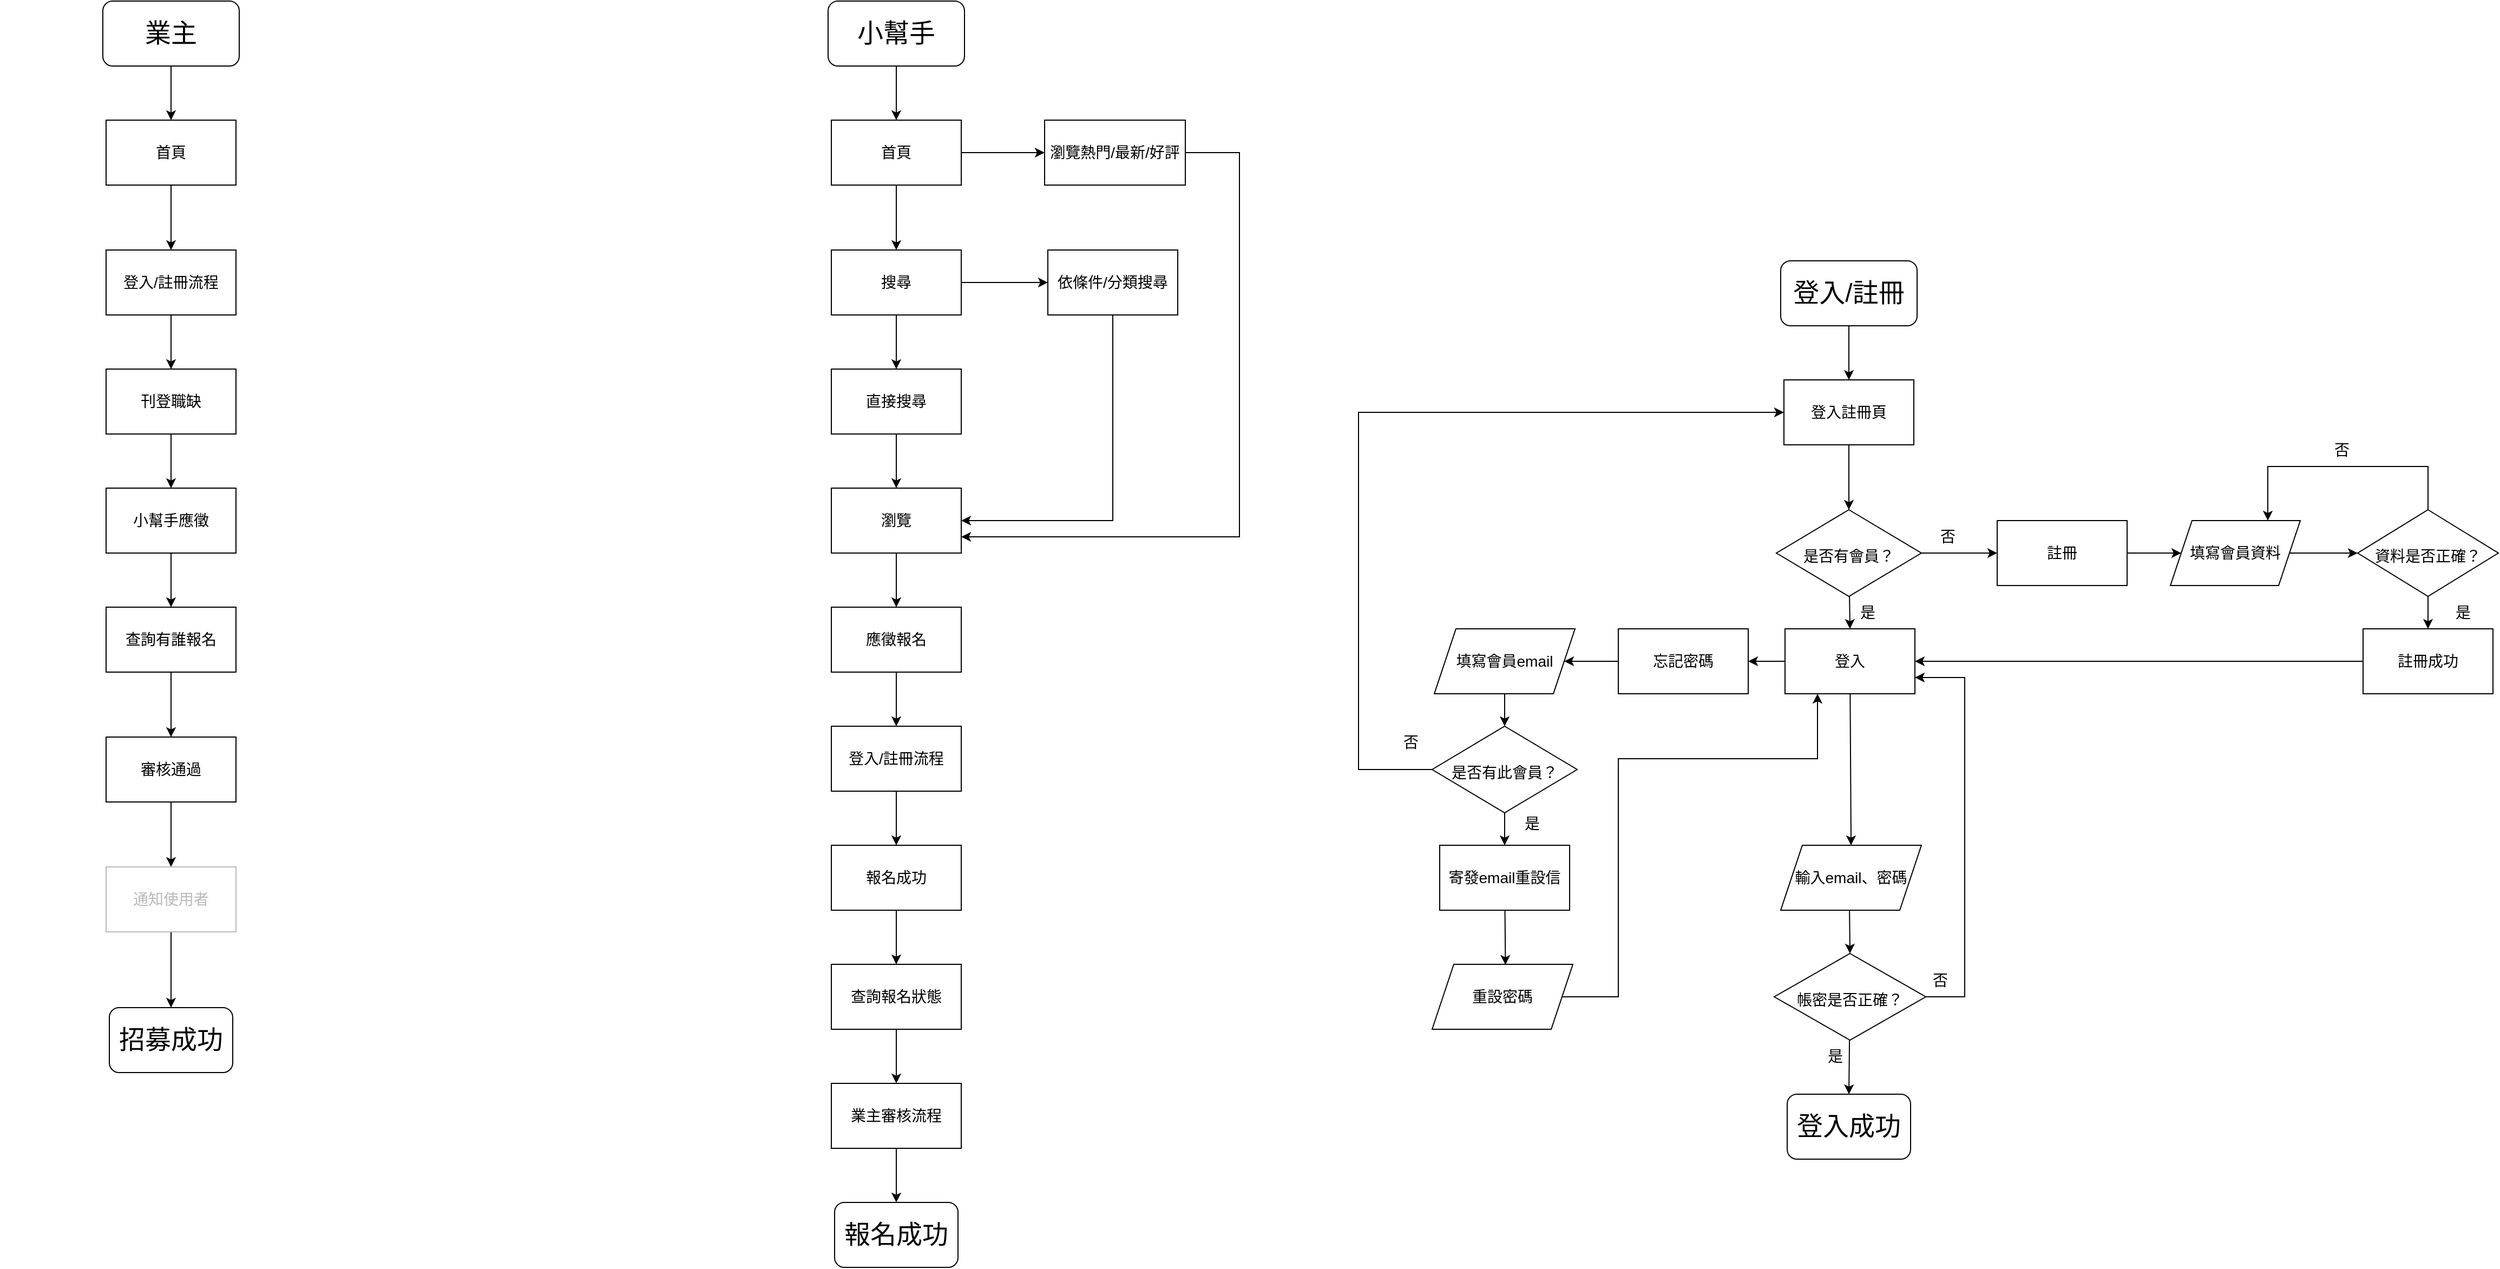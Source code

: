 <mxfile version="20.1.1" type="github">
  <diagram id="VXJa3HSxTeP06-adV4TN" name="Page-1">
    <mxGraphModel dx="3794" dy="2078" grid="1" gridSize="10" guides="1" tooltips="1" connect="1" arrows="1" fold="1" page="1" pageScale="1" pageWidth="1600" pageHeight="900" math="0" shadow="0">
      <root>
        <mxCell id="0" />
        <mxCell id="1" parent="0" />
        <mxCell id="glmr9BxrNnxyivZ2eAfm-76" style="edgeStyle=none;rounded=0;orthogonalLoop=1;jettySize=auto;html=1;entryX=0.5;entryY=0;entryDx=0;entryDy=0;fontSize=14;" parent="1" source="PhBX2D7lwxs2gd5kTWM1-1" target="glmr9BxrNnxyivZ2eAfm-75" edge="1">
          <mxGeometry relative="1" as="geometry" />
        </mxCell>
        <mxCell id="PhBX2D7lwxs2gd5kTWM1-1" value="&lt;font style=&quot;font-size: 24px;&quot;&gt;登入/註冊&lt;/font&gt;" style="rounded=1;whiteSpace=wrap;html=1;" parent="1" vertex="1">
          <mxGeometry x="350" y="-70" width="126" height="60" as="geometry" />
        </mxCell>
        <mxCell id="glmr9BxrNnxyivZ2eAfm-1" value="&lt;font style=&quot;font-size: 24px;&quot;&gt;登入成功&lt;/font&gt;" style="rounded=1;whiteSpace=wrap;html=1;" parent="1" vertex="1">
          <mxGeometry x="356" y="700" width="114" height="60" as="geometry" />
        </mxCell>
        <mxCell id="glmr9BxrNnxyivZ2eAfm-7" style="edgeStyle=none;rounded=0;orthogonalLoop=1;jettySize=auto;html=1;exitX=1;exitY=0.5;exitDx=0;exitDy=0;entryX=0;entryY=0.5;entryDx=0;entryDy=0;fontSize=14;" parent="1" source="glmr9BxrNnxyivZ2eAfm-2" target="glmr9BxrNnxyivZ2eAfm-5" edge="1">
          <mxGeometry relative="1" as="geometry" />
        </mxCell>
        <mxCell id="glmr9BxrNnxyivZ2eAfm-16" style="edgeStyle=none;rounded=0;orthogonalLoop=1;jettySize=auto;html=1;entryX=0.5;entryY=0;entryDx=0;entryDy=0;fontSize=14;" parent="1" source="glmr9BxrNnxyivZ2eAfm-2" target="glmr9BxrNnxyivZ2eAfm-4" edge="1">
          <mxGeometry relative="1" as="geometry" />
        </mxCell>
        <mxCell id="glmr9BxrNnxyivZ2eAfm-2" value="&lt;font style=&quot;font-size: 14px;&quot;&gt;是否有會員？&lt;/font&gt;" style="rhombus;whiteSpace=wrap;html=1;fontSize=24;" parent="1" vertex="1">
          <mxGeometry x="346" y="160" width="134" height="80" as="geometry" />
        </mxCell>
        <mxCell id="glmr9BxrNnxyivZ2eAfm-46" style="edgeStyle=none;rounded=0;orthogonalLoop=1;jettySize=auto;html=1;entryX=0.5;entryY=0;entryDx=0;entryDy=0;fontSize=14;" parent="1" source="glmr9BxrNnxyivZ2eAfm-4" target="glmr9BxrNnxyivZ2eAfm-17" edge="1">
          <mxGeometry relative="1" as="geometry" />
        </mxCell>
        <mxCell id="glmr9BxrNnxyivZ2eAfm-70" style="edgeStyle=none;rounded=0;orthogonalLoop=1;jettySize=auto;html=1;entryX=1;entryY=0.5;entryDx=0;entryDy=0;fontSize=14;" parent="1" source="glmr9BxrNnxyivZ2eAfm-4" target="glmr9BxrNnxyivZ2eAfm-8" edge="1">
          <mxGeometry relative="1" as="geometry" />
        </mxCell>
        <mxCell id="glmr9BxrNnxyivZ2eAfm-4" value="登入" style="rounded=0;whiteSpace=wrap;html=1;fontSize=14;" parent="1" vertex="1">
          <mxGeometry x="354" y="270" width="120" height="60" as="geometry" />
        </mxCell>
        <mxCell id="glmr9BxrNnxyivZ2eAfm-11" style="edgeStyle=none;rounded=0;orthogonalLoop=1;jettySize=auto;html=1;fontSize=14;" parent="1" source="glmr9BxrNnxyivZ2eAfm-5" target="glmr9BxrNnxyivZ2eAfm-9" edge="1">
          <mxGeometry relative="1" as="geometry" />
        </mxCell>
        <mxCell id="glmr9BxrNnxyivZ2eAfm-5" value="註冊" style="rounded=0;whiteSpace=wrap;html=1;fontSize=14;" parent="1" vertex="1">
          <mxGeometry x="550" y="170" width="120" height="60" as="geometry" />
        </mxCell>
        <mxCell id="glmr9BxrNnxyivZ2eAfm-72" style="edgeStyle=none;rounded=0;orthogonalLoop=1;jettySize=auto;html=1;entryX=1;entryY=0.5;entryDx=0;entryDy=0;fontSize=14;" parent="1" source="glmr9BxrNnxyivZ2eAfm-8" target="glmr9BxrNnxyivZ2eAfm-45" edge="1">
          <mxGeometry relative="1" as="geometry" />
        </mxCell>
        <mxCell id="glmr9BxrNnxyivZ2eAfm-8" value="忘記密碼" style="rounded=0;whiteSpace=wrap;html=1;fontSize=14;" parent="1" vertex="1">
          <mxGeometry x="200" y="270" width="120" height="60" as="geometry" />
        </mxCell>
        <mxCell id="glmr9BxrNnxyivZ2eAfm-30" style="edgeStyle=none;rounded=0;orthogonalLoop=1;jettySize=auto;html=1;fontSize=14;" parent="1" source="glmr9BxrNnxyivZ2eAfm-9" target="glmr9BxrNnxyivZ2eAfm-29" edge="1">
          <mxGeometry relative="1" as="geometry" />
        </mxCell>
        <mxCell id="glmr9BxrNnxyivZ2eAfm-9" value="填寫會員資料" style="shape=parallelogram;perimeter=parallelogramPerimeter;whiteSpace=wrap;html=1;fixedSize=1;fontSize=14;" parent="1" vertex="1">
          <mxGeometry x="710" y="170" width="120" height="60" as="geometry" />
        </mxCell>
        <mxCell id="glmr9BxrNnxyivZ2eAfm-12" value="是" style="text;html=1;resizable=0;autosize=1;align=center;verticalAlign=middle;points=[];fillColor=none;strokeColor=none;rounded=0;fontSize=14;" parent="1" vertex="1">
          <mxGeometry x="410" y="240" width="40" height="30" as="geometry" />
        </mxCell>
        <mxCell id="glmr9BxrNnxyivZ2eAfm-13" value="否" style="text;html=1;resizable=0;autosize=1;align=center;verticalAlign=middle;points=[];fillColor=none;strokeColor=none;rounded=0;fontSize=14;" parent="1" vertex="1">
          <mxGeometry x="484" y="170" width="40" height="30" as="geometry" />
        </mxCell>
        <mxCell id="glmr9BxrNnxyivZ2eAfm-23" style="edgeStyle=none;rounded=0;orthogonalLoop=1;jettySize=auto;html=1;entryX=0.5;entryY=0;entryDx=0;entryDy=0;fontSize=14;exitX=0.489;exitY=1.005;exitDx=0;exitDy=0;exitPerimeter=0;" parent="1" source="glmr9BxrNnxyivZ2eAfm-17" target="glmr9BxrNnxyivZ2eAfm-22" edge="1">
          <mxGeometry relative="1" as="geometry" />
        </mxCell>
        <mxCell id="glmr9BxrNnxyivZ2eAfm-17" value="輸入email、密碼" style="shape=parallelogram;perimeter=parallelogramPerimeter;whiteSpace=wrap;html=1;fixedSize=1;fontSize=14;" parent="1" vertex="1">
          <mxGeometry x="350" y="470" width="130" height="60" as="geometry" />
        </mxCell>
        <mxCell id="glmr9BxrNnxyivZ2eAfm-38" style="edgeStyle=none;rounded=0;orthogonalLoop=1;jettySize=auto;html=1;entryX=0.5;entryY=0;entryDx=0;entryDy=0;fontSize=14;" parent="1" source="glmr9BxrNnxyivZ2eAfm-22" target="glmr9BxrNnxyivZ2eAfm-1" edge="1">
          <mxGeometry relative="1" as="geometry" />
        </mxCell>
        <mxCell id="glmr9BxrNnxyivZ2eAfm-64" style="edgeStyle=none;rounded=0;orthogonalLoop=1;jettySize=auto;html=1;fontSize=14;entryX=1;entryY=0.75;entryDx=0;entryDy=0;" parent="1" source="glmr9BxrNnxyivZ2eAfm-22" target="glmr9BxrNnxyivZ2eAfm-4" edge="1">
          <mxGeometry relative="1" as="geometry">
            <mxPoint x="520" y="320" as="targetPoint" />
            <Array as="points">
              <mxPoint x="520" y="610" />
              <mxPoint x="520" y="315" />
            </Array>
          </mxGeometry>
        </mxCell>
        <mxCell id="glmr9BxrNnxyivZ2eAfm-22" value="&lt;font style=&quot;font-size: 14px;&quot;&gt;帳密是否正確？&lt;br&gt;&lt;/font&gt;" style="rhombus;whiteSpace=wrap;html=1;fontSize=24;" parent="1" vertex="1">
          <mxGeometry x="344" y="570" width="140" height="80" as="geometry" />
        </mxCell>
        <mxCell id="glmr9BxrNnxyivZ2eAfm-24" value="否" style="text;html=1;resizable=0;autosize=1;align=center;verticalAlign=middle;points=[];fillColor=none;strokeColor=none;rounded=0;fontSize=14;" parent="1" vertex="1">
          <mxGeometry x="477" y="580" width="40" height="30" as="geometry" />
        </mxCell>
        <mxCell id="glmr9BxrNnxyivZ2eAfm-25" value="是" style="text;html=1;resizable=0;autosize=1;align=center;verticalAlign=middle;points=[];fillColor=none;strokeColor=none;rounded=0;fontSize=14;" parent="1" vertex="1">
          <mxGeometry x="380" y="650" width="40" height="30" as="geometry" />
        </mxCell>
        <mxCell id="glmr9BxrNnxyivZ2eAfm-36" style="edgeStyle=none;rounded=0;orthogonalLoop=1;jettySize=auto;html=1;entryX=1;entryY=0.5;entryDx=0;entryDy=0;fontSize=14;" parent="1" source="glmr9BxrNnxyivZ2eAfm-26" target="glmr9BxrNnxyivZ2eAfm-4" edge="1">
          <mxGeometry relative="1" as="geometry" />
        </mxCell>
        <mxCell id="glmr9BxrNnxyivZ2eAfm-26" value="註冊成功" style="rounded=0;whiteSpace=wrap;html=1;fontSize=14;" parent="1" vertex="1">
          <mxGeometry x="888" y="270" width="120" height="60" as="geometry" />
        </mxCell>
        <mxCell id="glmr9BxrNnxyivZ2eAfm-31" style="edgeStyle=none;rounded=0;orthogonalLoop=1;jettySize=auto;html=1;entryX=0.5;entryY=0;entryDx=0;entryDy=0;fontSize=14;" parent="1" source="glmr9BxrNnxyivZ2eAfm-29" target="glmr9BxrNnxyivZ2eAfm-26" edge="1">
          <mxGeometry relative="1" as="geometry" />
        </mxCell>
        <mxCell id="glmr9BxrNnxyivZ2eAfm-35" style="edgeStyle=none;rounded=0;orthogonalLoop=1;jettySize=auto;html=1;fontSize=14;exitX=0.5;exitY=0;exitDx=0;exitDy=0;entryX=0.75;entryY=0;entryDx=0;entryDy=0;" parent="1" source="glmr9BxrNnxyivZ2eAfm-29" target="glmr9BxrNnxyivZ2eAfm-9" edge="1">
          <mxGeometry relative="1" as="geometry">
            <Array as="points">
              <mxPoint x="948" y="120" />
              <mxPoint x="800" y="120" />
            </Array>
          </mxGeometry>
        </mxCell>
        <mxCell id="glmr9BxrNnxyivZ2eAfm-29" value="&lt;font style=&quot;font-size: 14px;&quot;&gt;資料是否正確？&lt;br&gt;&lt;/font&gt;" style="rhombus;whiteSpace=wrap;html=1;fontSize=24;" parent="1" vertex="1">
          <mxGeometry x="883" y="160" width="130" height="80" as="geometry" />
        </mxCell>
        <mxCell id="glmr9BxrNnxyivZ2eAfm-32" value="是" style="text;html=1;resizable=0;autosize=1;align=center;verticalAlign=middle;points=[];fillColor=none;strokeColor=none;rounded=0;fontSize=14;" parent="1" vertex="1">
          <mxGeometry x="960" y="240" width="40" height="30" as="geometry" />
        </mxCell>
        <mxCell id="glmr9BxrNnxyivZ2eAfm-34" value="否" style="text;html=1;resizable=0;autosize=1;align=center;verticalAlign=middle;points=[];fillColor=none;strokeColor=none;rounded=0;fontSize=14;" parent="1" vertex="1">
          <mxGeometry x="848" y="90" width="40" height="30" as="geometry" />
        </mxCell>
        <mxCell id="glmr9BxrNnxyivZ2eAfm-73" style="edgeStyle=none;rounded=0;orthogonalLoop=1;jettySize=auto;html=1;entryX=0.5;entryY=0;entryDx=0;entryDy=0;fontSize=14;" parent="1" source="glmr9BxrNnxyivZ2eAfm-45" target="glmr9BxrNnxyivZ2eAfm-51" edge="1">
          <mxGeometry relative="1" as="geometry" />
        </mxCell>
        <mxCell id="glmr9BxrNnxyivZ2eAfm-45" value="填寫會員email" style="shape=parallelogram;perimeter=parallelogramPerimeter;whiteSpace=wrap;html=1;fixedSize=1;fontSize=14;" parent="1" vertex="1">
          <mxGeometry x="30" y="270" width="130" height="60" as="geometry" />
        </mxCell>
        <mxCell id="glmr9BxrNnxyivZ2eAfm-69" style="edgeStyle=none;rounded=0;orthogonalLoop=1;jettySize=auto;html=1;entryX=0.521;entryY=0.008;entryDx=0;entryDy=0;entryPerimeter=0;fontSize=14;" parent="1" source="glmr9BxrNnxyivZ2eAfm-47" target="glmr9BxrNnxyivZ2eAfm-50" edge="1">
          <mxGeometry relative="1" as="geometry" />
        </mxCell>
        <mxCell id="glmr9BxrNnxyivZ2eAfm-47" value="寄發email重設信" style="whiteSpace=wrap;html=1;fontSize=14;" parent="1" vertex="1">
          <mxGeometry x="35" y="470" width="120" height="60" as="geometry" />
        </mxCell>
        <mxCell id="glmr9BxrNnxyivZ2eAfm-67" style="edgeStyle=none;rounded=0;orthogonalLoop=1;jettySize=auto;html=1;fontSize=14;entryX=0.25;entryY=1;entryDx=0;entryDy=0;" parent="1" source="glmr9BxrNnxyivZ2eAfm-50" target="glmr9BxrNnxyivZ2eAfm-4" edge="1">
          <mxGeometry relative="1" as="geometry">
            <mxPoint x="250" y="610" as="targetPoint" />
            <Array as="points">
              <mxPoint x="200" y="610" />
              <mxPoint x="200" y="390" />
              <mxPoint x="384" y="390" />
            </Array>
          </mxGeometry>
        </mxCell>
        <mxCell id="glmr9BxrNnxyivZ2eAfm-50" value="重設密碼" style="shape=parallelogram;perimeter=parallelogramPerimeter;whiteSpace=wrap;html=1;fixedSize=1;fontSize=14;" parent="1" vertex="1">
          <mxGeometry x="28" y="580" width="130" height="60" as="geometry" />
        </mxCell>
        <mxCell id="glmr9BxrNnxyivZ2eAfm-66" style="edgeStyle=none;rounded=0;orthogonalLoop=1;jettySize=auto;html=1;exitX=0;exitY=0.5;exitDx=0;exitDy=0;fontSize=14;entryX=0;entryY=0.5;entryDx=0;entryDy=0;" parent="1" source="glmr9BxrNnxyivZ2eAfm-51" target="glmr9BxrNnxyivZ2eAfm-75" edge="1">
          <mxGeometry relative="1" as="geometry">
            <mxPoint x="340" y="200" as="targetPoint" />
            <Array as="points">
              <mxPoint x="-40" y="400" />
              <mxPoint x="-40" y="70" />
            </Array>
          </mxGeometry>
        </mxCell>
        <mxCell id="glmr9BxrNnxyivZ2eAfm-68" style="edgeStyle=none;rounded=0;orthogonalLoop=1;jettySize=auto;html=1;entryX=0.5;entryY=0;entryDx=0;entryDy=0;fontSize=14;" parent="1" source="glmr9BxrNnxyivZ2eAfm-51" target="glmr9BxrNnxyivZ2eAfm-47" edge="1">
          <mxGeometry relative="1" as="geometry" />
        </mxCell>
        <mxCell id="glmr9BxrNnxyivZ2eAfm-51" value="&lt;font style=&quot;font-size: 14px;&quot;&gt;是否有此會員？&lt;/font&gt;" style="rhombus;whiteSpace=wrap;html=1;fontSize=24;" parent="1" vertex="1">
          <mxGeometry x="28" y="360" width="134" height="80" as="geometry" />
        </mxCell>
        <mxCell id="glmr9BxrNnxyivZ2eAfm-53" value="是" style="text;html=1;resizable=0;autosize=1;align=center;verticalAlign=middle;points=[];fillColor=none;strokeColor=none;rounded=0;fontSize=14;" parent="1" vertex="1">
          <mxGeometry x="100" y="435" width="40" height="30" as="geometry" />
        </mxCell>
        <mxCell id="glmr9BxrNnxyivZ2eAfm-55" value="否" style="text;html=1;resizable=0;autosize=1;align=center;verticalAlign=middle;points=[];fillColor=none;strokeColor=none;rounded=0;fontSize=14;" parent="1" vertex="1">
          <mxGeometry x="-12" y="360" width="40" height="30" as="geometry" />
        </mxCell>
        <mxCell id="glmr9BxrNnxyivZ2eAfm-65" style="edgeStyle=none;rounded=0;orthogonalLoop=1;jettySize=auto;html=1;exitX=1;exitY=0;exitDx=0;exitDy=0;fontSize=14;" parent="1" edge="1">
          <mxGeometry relative="1" as="geometry">
            <mxPoint x="122.5" y="700" as="sourcePoint" />
            <mxPoint x="122.5" y="700" as="targetPoint" />
          </mxGeometry>
        </mxCell>
        <mxCell id="glmr9BxrNnxyivZ2eAfm-77" style="edgeStyle=none;rounded=0;orthogonalLoop=1;jettySize=auto;html=1;exitX=0.5;exitY=1;exitDx=0;exitDy=0;entryX=0.5;entryY=0;entryDx=0;entryDy=0;fontSize=14;" parent="1" source="glmr9BxrNnxyivZ2eAfm-75" target="glmr9BxrNnxyivZ2eAfm-2" edge="1">
          <mxGeometry relative="1" as="geometry" />
        </mxCell>
        <mxCell id="glmr9BxrNnxyivZ2eAfm-75" value="登入註冊頁" style="rounded=0;whiteSpace=wrap;html=1;fontSize=14;" parent="1" vertex="1">
          <mxGeometry x="353" y="40" width="120" height="60" as="geometry" />
        </mxCell>
        <mxCell id="u54B39evB33SZoz744Zc-1" style="edgeStyle=none;rounded=0;orthogonalLoop=1;jettySize=auto;html=1;entryX=0.5;entryY=0;entryDx=0;entryDy=0;fontSize=14;" edge="1" source="u54B39evB33SZoz744Zc-2" target="u54B39evB33SZoz744Zc-45" parent="1">
          <mxGeometry relative="1" as="geometry" />
        </mxCell>
        <mxCell id="u54B39evB33SZoz744Zc-2" value="&lt;span style=&quot;font-size: 24px;&quot;&gt;小幫手&lt;/span&gt;" style="rounded=1;whiteSpace=wrap;html=1;" vertex="1" parent="1">
          <mxGeometry x="-530" y="-310" width="126" height="60" as="geometry" />
        </mxCell>
        <mxCell id="u54B39evB33SZoz744Zc-3" value="&lt;font style=&quot;font-size: 24px;&quot;&gt;報名成功&lt;/font&gt;" style="rounded=1;whiteSpace=wrap;html=1;" vertex="1" parent="1">
          <mxGeometry x="-524" y="800" width="114" height="60" as="geometry" />
        </mxCell>
        <mxCell id="u54B39evB33SZoz744Zc-28" style="edgeStyle=none;rounded=0;orthogonalLoop=1;jettySize=auto;html=1;fontSize=14;exitX=0.5;exitY=0;exitDx=0;exitDy=0;entryX=0.75;entryY=0;entryDx=0;entryDy=0;" edge="1" source="u54B39evB33SZoz744Zc-29" parent="1">
          <mxGeometry relative="1" as="geometry">
            <Array as="points">
              <mxPoint x="-462" y="120" />
              <mxPoint x="-610" y="120" />
            </Array>
            <mxPoint x="-610" y="170" as="targetPoint" />
          </mxGeometry>
        </mxCell>
        <mxCell id="u54B39evB33SZoz744Zc-43" style="edgeStyle=none;rounded=0;orthogonalLoop=1;jettySize=auto;html=1;exitX=1;exitY=0;exitDx=0;exitDy=0;fontSize=14;" edge="1" parent="1">
          <mxGeometry relative="1" as="geometry">
            <mxPoint x="-1287.5" y="700" as="sourcePoint" />
            <mxPoint x="-1287.5" y="700" as="targetPoint" />
          </mxGeometry>
        </mxCell>
        <mxCell id="u54B39evB33SZoz744Zc-47" value="" style="edgeStyle=none;rounded=0;orthogonalLoop=1;jettySize=auto;html=1;fontSize=14;" edge="1" parent="1" source="u54B39evB33SZoz744Zc-45" target="u54B39evB33SZoz744Zc-46">
          <mxGeometry relative="1" as="geometry" />
        </mxCell>
        <mxCell id="u54B39evB33SZoz744Zc-50" style="edgeStyle=none;rounded=0;orthogonalLoop=1;jettySize=auto;html=1;entryX=0;entryY=0.5;entryDx=0;entryDy=0;fontSize=14;" edge="1" parent="1" source="u54B39evB33SZoz744Zc-45" target="u54B39evB33SZoz744Zc-49">
          <mxGeometry relative="1" as="geometry" />
        </mxCell>
        <mxCell id="u54B39evB33SZoz744Zc-45" value="首頁" style="rounded=0;whiteSpace=wrap;html=1;fontSize=14;" vertex="1" parent="1">
          <mxGeometry x="-527" y="-200" width="120" height="60" as="geometry" />
        </mxCell>
        <mxCell id="u54B39evB33SZoz744Zc-53" value="" style="edgeStyle=none;rounded=0;orthogonalLoop=1;jettySize=auto;html=1;fontSize=14;" edge="1" parent="1" source="u54B39evB33SZoz744Zc-46" target="u54B39evB33SZoz744Zc-52">
          <mxGeometry relative="1" as="geometry" />
        </mxCell>
        <mxCell id="u54B39evB33SZoz744Zc-61" style="edgeStyle=none;rounded=0;orthogonalLoop=1;jettySize=auto;html=1;entryX=0.5;entryY=0;entryDx=0;entryDy=0;fontSize=14;" edge="1" parent="1" source="u54B39evB33SZoz744Zc-46" target="u54B39evB33SZoz744Zc-48">
          <mxGeometry relative="1" as="geometry" />
        </mxCell>
        <mxCell id="u54B39evB33SZoz744Zc-46" value="搜尋" style="whiteSpace=wrap;html=1;fontSize=14;rounded=0;" vertex="1" parent="1">
          <mxGeometry x="-527" y="-80" width="120" height="60" as="geometry" />
        </mxCell>
        <mxCell id="u54B39evB33SZoz744Zc-55" value="" style="edgeStyle=none;rounded=0;orthogonalLoop=1;jettySize=auto;html=1;fontSize=14;" edge="1" parent="1" source="u54B39evB33SZoz744Zc-48" target="u54B39evB33SZoz744Zc-54">
          <mxGeometry relative="1" as="geometry" />
        </mxCell>
        <mxCell id="u54B39evB33SZoz744Zc-48" value="直接搜尋" style="whiteSpace=wrap;html=1;fontSize=14;rounded=0;" vertex="1" parent="1">
          <mxGeometry x="-527" y="30" width="120" height="60" as="geometry" />
        </mxCell>
        <mxCell id="u54B39evB33SZoz744Zc-66" style="edgeStyle=none;rounded=0;orthogonalLoop=1;jettySize=auto;html=1;fontSize=14;entryX=1;entryY=0.75;entryDx=0;entryDy=0;" edge="1" parent="1" source="u54B39evB33SZoz744Zc-49" target="u54B39evB33SZoz744Zc-54">
          <mxGeometry relative="1" as="geometry">
            <mxPoint x="-150" y="190" as="targetPoint" />
            <Array as="points">
              <mxPoint x="-150" y="-170" />
              <mxPoint x="-150" y="185" />
            </Array>
          </mxGeometry>
        </mxCell>
        <mxCell id="u54B39evB33SZoz744Zc-49" value="瀏覽熱門/最新/好評" style="rounded=0;whiteSpace=wrap;html=1;fontSize=14;" vertex="1" parent="1">
          <mxGeometry x="-330" y="-200" width="130" height="60" as="geometry" />
        </mxCell>
        <mxCell id="u54B39evB33SZoz744Zc-62" style="edgeStyle=none;rounded=0;orthogonalLoop=1;jettySize=auto;html=1;fontSize=14;entryX=1;entryY=0.5;entryDx=0;entryDy=0;" edge="1" parent="1" source="u54B39evB33SZoz744Zc-52" target="u54B39evB33SZoz744Zc-54">
          <mxGeometry relative="1" as="geometry">
            <mxPoint x="-267" y="170" as="targetPoint" />
            <Array as="points">
              <mxPoint x="-267" y="170" />
            </Array>
          </mxGeometry>
        </mxCell>
        <mxCell id="u54B39evB33SZoz744Zc-52" value="依條件/分類搜尋" style="whiteSpace=wrap;html=1;fontSize=14;rounded=0;" vertex="1" parent="1">
          <mxGeometry x="-327" y="-80" width="120" height="60" as="geometry" />
        </mxCell>
        <mxCell id="u54B39evB33SZoz744Zc-57" value="" style="edgeStyle=none;rounded=0;orthogonalLoop=1;jettySize=auto;html=1;fontSize=14;" edge="1" parent="1" source="u54B39evB33SZoz744Zc-54" target="u54B39evB33SZoz744Zc-56">
          <mxGeometry relative="1" as="geometry" />
        </mxCell>
        <mxCell id="u54B39evB33SZoz744Zc-54" value="瀏覽" style="whiteSpace=wrap;html=1;fontSize=14;rounded=0;" vertex="1" parent="1">
          <mxGeometry x="-527" y="140" width="120" height="60" as="geometry" />
        </mxCell>
        <mxCell id="u54B39evB33SZoz744Zc-59" value="" style="edgeStyle=none;rounded=0;orthogonalLoop=1;jettySize=auto;html=1;fontSize=14;" edge="1" parent="1" source="u54B39evB33SZoz744Zc-56" target="u54B39evB33SZoz744Zc-58">
          <mxGeometry relative="1" as="geometry" />
        </mxCell>
        <mxCell id="u54B39evB33SZoz744Zc-56" value="應徵報名" style="whiteSpace=wrap;html=1;fontSize=14;rounded=0;" vertex="1" parent="1">
          <mxGeometry x="-527" y="250" width="120" height="60" as="geometry" />
        </mxCell>
        <mxCell id="u54B39evB33SZoz744Zc-67" style="edgeStyle=none;rounded=0;orthogonalLoop=1;jettySize=auto;html=1;entryX=0.5;entryY=0;entryDx=0;entryDy=0;fontSize=14;" edge="1" parent="1" source="u54B39evB33SZoz744Zc-58" target="u54B39evB33SZoz744Zc-60">
          <mxGeometry relative="1" as="geometry" />
        </mxCell>
        <mxCell id="u54B39evB33SZoz744Zc-58" value="登入/註冊流程" style="whiteSpace=wrap;html=1;fontSize=14;rounded=0;" vertex="1" parent="1">
          <mxGeometry x="-527" y="360" width="120" height="60" as="geometry" />
        </mxCell>
        <mxCell id="u54B39evB33SZoz744Zc-99" style="edgeStyle=none;rounded=0;orthogonalLoop=1;jettySize=auto;html=1;entryX=0.5;entryY=0;entryDx=0;entryDy=0;fontSize=14;" edge="1" parent="1" source="u54B39evB33SZoz744Zc-60" target="u54B39evB33SZoz744Zc-97">
          <mxGeometry relative="1" as="geometry" />
        </mxCell>
        <mxCell id="u54B39evB33SZoz744Zc-60" value="報名成功" style="whiteSpace=wrap;html=1;fontSize=14;rounded=0;" vertex="1" parent="1">
          <mxGeometry x="-527" y="470" width="120" height="60" as="geometry" />
        </mxCell>
        <mxCell id="u54B39evB33SZoz744Zc-101" style="edgeStyle=none;rounded=0;orthogonalLoop=1;jettySize=auto;html=1;entryX=0.5;entryY=0;entryDx=0;entryDy=0;fontSize=14;" edge="1" parent="1" source="u54B39evB33SZoz744Zc-63" target="u54B39evB33SZoz744Zc-3">
          <mxGeometry relative="1" as="geometry" />
        </mxCell>
        <mxCell id="u54B39evB33SZoz744Zc-63" value="業主審核流程" style="whiteSpace=wrap;html=1;fontSize=14;rounded=0;" vertex="1" parent="1">
          <mxGeometry x="-527" y="690" width="120" height="60" as="geometry" />
        </mxCell>
        <mxCell id="u54B39evB33SZoz744Zc-70" style="edgeStyle=none;rounded=0;orthogonalLoop=1;jettySize=auto;html=1;entryX=0.5;entryY=0;entryDx=0;entryDy=0;fontSize=14;" edge="1" source="u54B39evB33SZoz744Zc-71" target="u54B39evB33SZoz744Zc-75" parent="1">
          <mxGeometry relative="1" as="geometry" />
        </mxCell>
        <mxCell id="u54B39evB33SZoz744Zc-71" value="&lt;span style=&quot;font-size: 24px;&quot;&gt;業主&lt;/span&gt;" style="rounded=1;whiteSpace=wrap;html=1;" vertex="1" parent="1">
          <mxGeometry x="-1200" y="-310" width="126" height="60" as="geometry" />
        </mxCell>
        <mxCell id="u54B39evB33SZoz744Zc-72" value="&lt;font style=&quot;font-size: 24px;&quot;&gt;招募成功&lt;/font&gt;" style="rounded=1;whiteSpace=wrap;html=1;" vertex="1" parent="1">
          <mxGeometry x="-1194" y="620" width="114" height="60" as="geometry" />
        </mxCell>
        <mxCell id="u54B39evB33SZoz744Zc-73" value="" style="edgeStyle=none;rounded=0;orthogonalLoop=1;jettySize=auto;html=1;fontSize=14;" edge="1" source="u54B39evB33SZoz744Zc-75" target="u54B39evB33SZoz744Zc-78" parent="1">
          <mxGeometry relative="1" as="geometry" />
        </mxCell>
        <mxCell id="u54B39evB33SZoz744Zc-75" value="首頁" style="rounded=0;whiteSpace=wrap;html=1;fontSize=14;" vertex="1" parent="1">
          <mxGeometry x="-1197" y="-200" width="120" height="60" as="geometry" />
        </mxCell>
        <mxCell id="u54B39evB33SZoz744Zc-77" style="edgeStyle=none;rounded=0;orthogonalLoop=1;jettySize=auto;html=1;entryX=0.5;entryY=0;entryDx=0;entryDy=0;fontSize=14;" edge="1" source="u54B39evB33SZoz744Zc-78" target="u54B39evB33SZoz744Zc-80" parent="1">
          <mxGeometry relative="1" as="geometry" />
        </mxCell>
        <mxCell id="u54B39evB33SZoz744Zc-78" value="登入/註冊流程" style="whiteSpace=wrap;html=1;fontSize=14;rounded=0;" vertex="1" parent="1">
          <mxGeometry x="-1197" y="-80" width="120" height="60" as="geometry" />
        </mxCell>
        <mxCell id="u54B39evB33SZoz744Zc-79" value="" style="edgeStyle=none;rounded=0;orthogonalLoop=1;jettySize=auto;html=1;fontSize=14;" edge="1" source="u54B39evB33SZoz744Zc-80" target="u54B39evB33SZoz744Zc-86" parent="1">
          <mxGeometry relative="1" as="geometry" />
        </mxCell>
        <mxCell id="u54B39evB33SZoz744Zc-80" value="刊登職缺" style="whiteSpace=wrap;html=1;fontSize=14;rounded=0;" vertex="1" parent="1">
          <mxGeometry x="-1197" y="30" width="120" height="60" as="geometry" />
        </mxCell>
        <mxCell id="u54B39evB33SZoz744Zc-85" value="" style="edgeStyle=none;rounded=0;orthogonalLoop=1;jettySize=auto;html=1;fontSize=14;" edge="1" source="u54B39evB33SZoz744Zc-86" target="u54B39evB33SZoz744Zc-88" parent="1">
          <mxGeometry relative="1" as="geometry" />
        </mxCell>
        <mxCell id="u54B39evB33SZoz744Zc-86" value="小幫手應徵" style="whiteSpace=wrap;html=1;fontSize=14;rounded=0;" vertex="1" parent="1">
          <mxGeometry x="-1197" y="140" width="120" height="60" as="geometry" />
        </mxCell>
        <mxCell id="u54B39evB33SZoz744Zc-87" value="" style="edgeStyle=none;rounded=0;orthogonalLoop=1;jettySize=auto;html=1;fontSize=14;" edge="1" source="u54B39evB33SZoz744Zc-88" target="u54B39evB33SZoz744Zc-90" parent="1">
          <mxGeometry relative="1" as="geometry" />
        </mxCell>
        <mxCell id="u54B39evB33SZoz744Zc-88" value="查詢有誰報名" style="whiteSpace=wrap;html=1;fontSize=14;rounded=0;" vertex="1" parent="1">
          <mxGeometry x="-1197" y="250" width="120" height="60" as="geometry" />
        </mxCell>
        <mxCell id="u54B39evB33SZoz744Zc-89" style="edgeStyle=none;rounded=0;orthogonalLoop=1;jettySize=auto;html=1;entryX=0.5;entryY=0;entryDx=0;entryDy=0;fontSize=14;" edge="1" source="u54B39evB33SZoz744Zc-90" target="u54B39evB33SZoz744Zc-92" parent="1">
          <mxGeometry relative="1" as="geometry" />
        </mxCell>
        <mxCell id="u54B39evB33SZoz744Zc-90" value="審核通過" style="whiteSpace=wrap;html=1;fontSize=14;rounded=0;" vertex="1" parent="1">
          <mxGeometry x="-1197" y="370" width="120" height="60" as="geometry" />
        </mxCell>
        <mxCell id="u54B39evB33SZoz744Zc-91" style="edgeStyle=none;rounded=0;orthogonalLoop=1;jettySize=auto;html=1;exitX=0.5;exitY=1;exitDx=0;exitDy=0;entryX=0.5;entryY=0;entryDx=0;entryDy=0;fontSize=14;" edge="1" source="u54B39evB33SZoz744Zc-92" parent="1">
          <mxGeometry relative="1" as="geometry">
            <mxPoint x="-1137" y="620" as="targetPoint" />
          </mxGeometry>
        </mxCell>
        <mxCell id="u54B39evB33SZoz744Zc-92" value="通知使用者" style="whiteSpace=wrap;html=1;fontSize=14;rounded=0;strokeColor=#BABABA;fontColor=#BABABA;" vertex="1" parent="1">
          <mxGeometry x="-1197" y="490" width="120" height="60" as="geometry" />
        </mxCell>
        <mxCell id="u54B39evB33SZoz744Zc-100" style="edgeStyle=none;rounded=0;orthogonalLoop=1;jettySize=auto;html=1;entryX=0.5;entryY=0;entryDx=0;entryDy=0;fontSize=14;" edge="1" parent="1" source="u54B39evB33SZoz744Zc-97" target="u54B39evB33SZoz744Zc-63">
          <mxGeometry relative="1" as="geometry" />
        </mxCell>
        <mxCell id="u54B39evB33SZoz744Zc-97" value="查詢報名狀態" style="rounded=0;whiteSpace=wrap;html=1;fontSize=14;" vertex="1" parent="1">
          <mxGeometry x="-527" y="580" width="120" height="60" as="geometry" />
        </mxCell>
      </root>
    </mxGraphModel>
  </diagram>
</mxfile>
